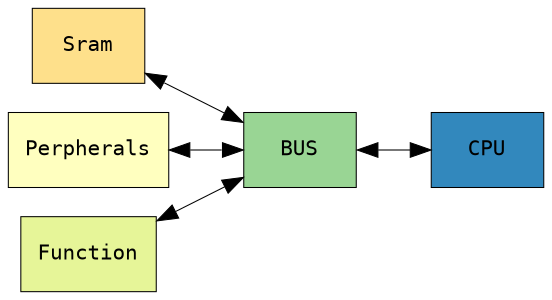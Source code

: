 digraph {
    rankdir=LR
    compound=true
    fontname="Inconsolata, Consolas"
    fontsize=10
    margin="0,0"
    ranksep=0.5
    nodesep=0.2
    penwidth=0.5
    
    node [shape=box, fontname="Inconsolata, Consolas", fontsize=10, penwidth=0.5, style=filled, colorscheme=spectral7]
    edge [fontname="Inconsolata, Consolas", fontsize=10, penwidth=0.5]

 	Sram[fillcolor=3]   
    Perpherals [fillcolor=4]
	Function [fillcolor=5]
	BUS[fillcolor=6]
	CPU[fillcolor=7]

	Sram -> BUS[dir=both]
	Perpherals -> BUS[dir=both]
	Function -> BUS[dir=both]

	BUS ->CPU[dir=both]

}

